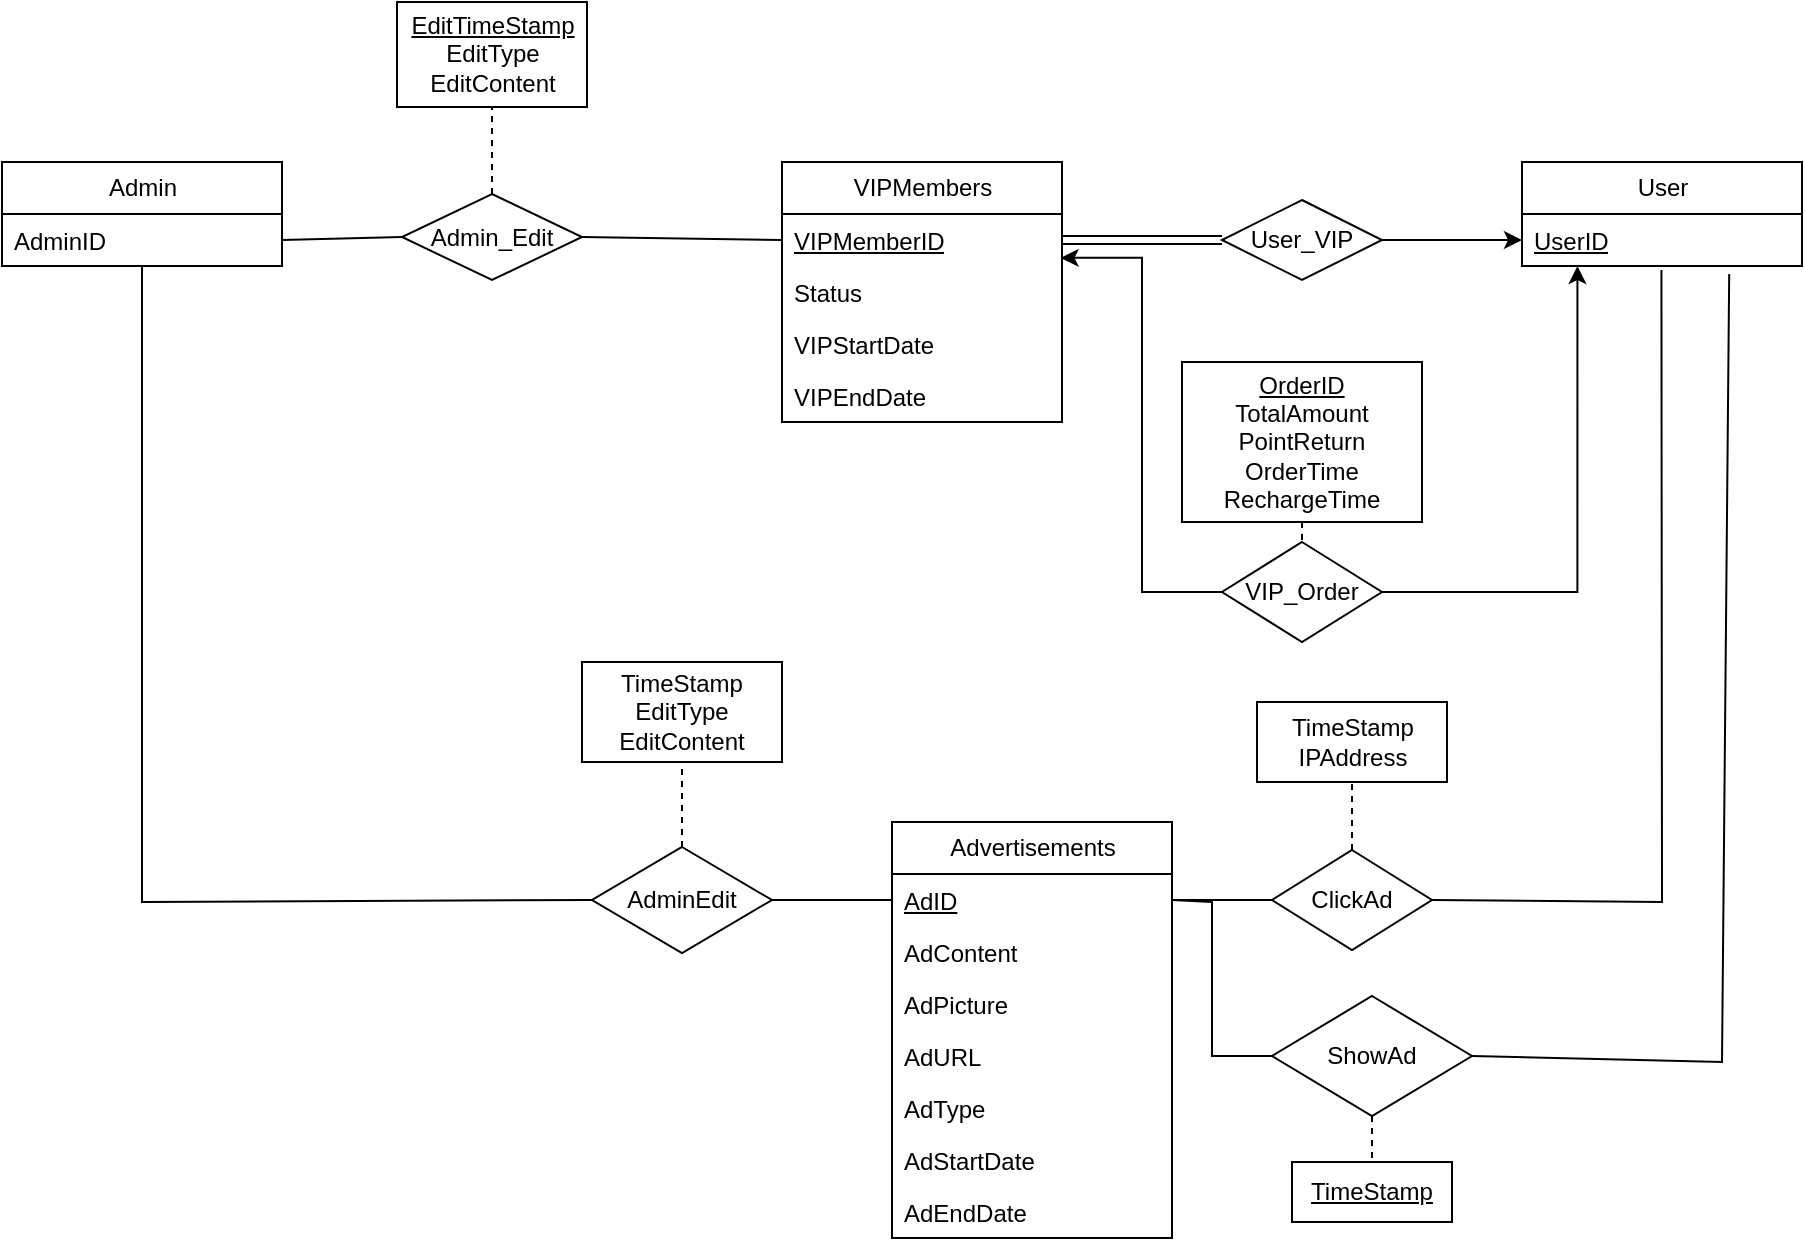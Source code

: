 <mxfile version="20.5.3" type="embed"><diagram id="23iRSUPoRavnBvh4doch" name="Page-1"><mxGraphModel dx="2034" dy="733" grid="1" gridSize="10" guides="1" tooltips="1" connect="1" arrows="1" fold="1" page="1" pageScale="1" pageWidth="827" pageHeight="1169" math="0" shadow="0"><root><mxCell id="0"/><mxCell id="1" parent="0"/><mxCell id="2" value="VIPMembers" style="swimlane;fontStyle=0;childLayout=stackLayout;horizontal=1;startSize=26;fillColor=none;horizontalStack=0;resizeParent=1;resizeParentMax=0;resizeLast=0;collapsible=1;marginBottom=0;html=1;" parent="1" vertex="1"><mxGeometry x="80" y="250" width="140" height="130" as="geometry"/></mxCell><mxCell id="3" value="&lt;u&gt;VIPMemberID&lt;/u&gt;" style="text;strokeColor=none;fillColor=none;align=left;verticalAlign=top;spacingLeft=4;spacingRight=4;overflow=hidden;rotatable=0;points=[[0,0.5],[1,0.5]];portConstraint=eastwest;whiteSpace=wrap;html=1;" parent="2" vertex="1"><mxGeometry y="26" width="140" height="26" as="geometry"/></mxCell><mxCell id="4" value="Status" style="text;strokeColor=none;fillColor=none;align=left;verticalAlign=top;spacingLeft=4;spacingRight=4;overflow=hidden;rotatable=0;points=[[0,0.5],[1,0.5]];portConstraint=eastwest;whiteSpace=wrap;html=1;" parent="2" vertex="1"><mxGeometry y="52" width="140" height="26" as="geometry"/></mxCell><mxCell id="5" value="VIPStartDate" style="text;strokeColor=none;fillColor=none;align=left;verticalAlign=top;spacingLeft=4;spacingRight=4;overflow=hidden;rotatable=0;points=[[0,0.5],[1,0.5]];portConstraint=eastwest;whiteSpace=wrap;html=1;" parent="2" vertex="1"><mxGeometry y="78" width="140" height="26" as="geometry"/></mxCell><mxCell id="6" value="VIPEndDate" style="text;strokeColor=none;fillColor=none;align=left;verticalAlign=top;spacingLeft=4;spacingRight=4;overflow=hidden;rotatable=0;points=[[0,0.5],[1,0.5]];portConstraint=eastwest;whiteSpace=wrap;html=1;" parent="2" vertex="1"><mxGeometry y="104" width="140" height="26" as="geometry"/></mxCell><mxCell id="7" style="edgeStyle=orthogonalEdgeStyle;rounded=0;orthogonalLoop=1;jettySize=auto;html=1;exitX=1;exitY=0.5;exitDx=0;exitDy=0;" parent="1" source="8" target="10" edge="1"><mxGeometry relative="1" as="geometry"/></mxCell><mxCell id="8" value="User_VIP" style="rhombus;whiteSpace=wrap;html=1;" parent="1" vertex="1"><mxGeometry x="300" y="269" width="80" height="40" as="geometry"/></mxCell><mxCell id="9" value="User" style="swimlane;fontStyle=0;childLayout=stackLayout;horizontal=1;startSize=26;fillColor=none;horizontalStack=0;resizeParent=1;resizeParentMax=0;resizeLast=0;collapsible=1;marginBottom=0;html=1;" parent="1" vertex="1"><mxGeometry x="450" y="250" width="140" height="52" as="geometry"/></mxCell><mxCell id="10" value="&lt;u&gt;UserID&lt;/u&gt;" style="text;strokeColor=none;fillColor=none;align=left;verticalAlign=top;spacingLeft=4;spacingRight=4;overflow=hidden;rotatable=0;points=[[0,0.5],[1,0.5]];portConstraint=eastwest;whiteSpace=wrap;html=1;" parent="9" vertex="1"><mxGeometry y="26" width="140" height="26" as="geometry"/></mxCell><mxCell id="11" style="edgeStyle=orthogonalEdgeStyle;rounded=0;orthogonalLoop=1;jettySize=auto;html=1;exitX=1;exitY=0.5;exitDx=0;exitDy=0;entryX=0.198;entryY=1;entryDx=0;entryDy=0;entryPerimeter=0;" parent="1" source="13" target="10" edge="1"><mxGeometry relative="1" as="geometry"/></mxCell><mxCell id="12" style="edgeStyle=orthogonalEdgeStyle;rounded=0;orthogonalLoop=1;jettySize=auto;html=1;exitX=0;exitY=0.5;exitDx=0;exitDy=0;entryX=0.995;entryY=0.844;entryDx=0;entryDy=0;entryPerimeter=0;" parent="1" source="13" target="3" edge="1"><mxGeometry relative="1" as="geometry"/></mxCell><mxCell id="13" value="VIP_Order" style="rhombus;whiteSpace=wrap;html=1;" parent="1" vertex="1"><mxGeometry x="300" y="440" width="80" height="50" as="geometry"/></mxCell><mxCell id="14" value="" style="endArrow=none;dashed=1;html=1;rounded=0;exitX=0.5;exitY=1;exitDx=0;exitDy=0;entryX=0.5;entryY=0;entryDx=0;entryDy=0;" parent="1" source="21" target="13" edge="1"><mxGeometry width="50" height="50" relative="1" as="geometry"><mxPoint x="340" y="500" as="sourcePoint"/><mxPoint x="340" y="420" as="targetPoint"/></mxGeometry></mxCell><mxCell id="15" value="Admin_Edit" style="rhombus;whiteSpace=wrap;html=1;" parent="1" vertex="1"><mxGeometry x="-110" y="266" width="90" height="43" as="geometry"/></mxCell><mxCell id="16" value="&lt;u&gt;EditTimeStamp&lt;/u&gt;&lt;br&gt;EditType&lt;br&gt;EditContent" style="whiteSpace=wrap;html=1;" parent="1" vertex="1"><mxGeometry x="-112.5" y="170" width="95" height="52.5" as="geometry"/></mxCell><mxCell id="17" value="" style="endArrow=none;dashed=1;html=1;rounded=0;exitX=0.5;exitY=0;exitDx=0;exitDy=0;entryX=0.5;entryY=1;entryDx=0;entryDy=0;" parent="1" source="15" target="16" edge="1"><mxGeometry width="50" height="50" relative="1" as="geometry"><mxPoint x="-140" y="262.5" as="sourcePoint"/><mxPoint x="-90" y="212.5" as="targetPoint"/></mxGeometry></mxCell><mxCell id="18" value="Admin" style="swimlane;fontStyle=0;childLayout=stackLayout;horizontal=1;startSize=26;fillColor=none;horizontalStack=0;resizeParent=1;resizeParentMax=0;resizeLast=0;collapsible=1;marginBottom=0;html=1;" parent="1" vertex="1"><mxGeometry x="-310" y="250" width="140" height="52" as="geometry"/></mxCell><mxCell id="19" value="AdminID" style="text;strokeColor=none;fillColor=none;align=left;verticalAlign=top;spacingLeft=4;spacingRight=4;overflow=hidden;rotatable=0;points=[[0,0.5],[1,0.5]];portConstraint=eastwest;whiteSpace=wrap;html=1;" parent="18" vertex="1"><mxGeometry y="26" width="140" height="26" as="geometry"/></mxCell><mxCell id="20" value="" style="shape=link;html=1;rounded=0;exitX=1;exitY=0.5;exitDx=0;exitDy=0;entryX=0;entryY=0.5;entryDx=0;entryDy=0;" parent="1" source="3" target="8" edge="1"><mxGeometry width="100" relative="1" as="geometry"><mxPoint x="310" y="340" as="sourcePoint"/><mxPoint x="410" y="340" as="targetPoint"/><Array as="points"/></mxGeometry></mxCell><mxCell id="21" value="&lt;u style=&quot;&quot;&gt;OrderID&lt;br&gt;&lt;/u&gt;&lt;span style=&quot;text-align: left;&quot;&gt;TotalAmount&lt;br&gt;&lt;/span&gt;&lt;span style=&quot;text-align: left;&quot;&gt;PointReturn&lt;br&gt;&lt;/span&gt;&lt;span style=&quot;text-align: left;&quot;&gt;OrderTime&lt;br&gt;&lt;/span&gt;&lt;span style=&quot;text-align: left;&quot;&gt;RechargeTime&lt;/span&gt;&lt;u style=&quot;&quot;&gt;&lt;br&gt;&lt;/u&gt;" style="rounded=0;whiteSpace=wrap;html=1;" parent="1" vertex="1"><mxGeometry x="280" y="350" width="120" height="80" as="geometry"/></mxCell><mxCell id="22" value="" style="endArrow=none;html=1;rounded=0;entryX=0;entryY=0.5;entryDx=0;entryDy=0;exitX=1;exitY=0.5;exitDx=0;exitDy=0;" parent="1" source="15" target="3" edge="1"><mxGeometry width="50" height="50" relative="1" as="geometry"><mxPoint x="-20" y="410" as="sourcePoint"/><mxPoint x="30" y="360" as="targetPoint"/></mxGeometry></mxCell><mxCell id="23" value="" style="endArrow=none;html=1;rounded=0;entryX=0;entryY=0.5;entryDx=0;entryDy=0;exitX=1;exitY=0.5;exitDx=0;exitDy=0;" parent="1" source="19" target="15" edge="1"><mxGeometry width="50" height="50" relative="1" as="geometry"><mxPoint x="-150" y="442.5" as="sourcePoint"/><mxPoint x="-100" y="392.5" as="targetPoint"/></mxGeometry></mxCell><mxCell id="24" value="Advertisements" style="swimlane;fontStyle=0;childLayout=stackLayout;horizontal=1;startSize=26;fillColor=none;horizontalStack=0;resizeParent=1;resizeParentMax=0;resizeLast=0;collapsible=1;marginBottom=0;html=1;" parent="1" vertex="1"><mxGeometry x="135" y="580" width="140" height="208" as="geometry"/></mxCell><mxCell id="25" value="&lt;u&gt;AdID&lt;/u&gt;" style="text;strokeColor=none;fillColor=none;align=left;verticalAlign=top;spacingLeft=4;spacingRight=4;overflow=hidden;rotatable=0;points=[[0,0.5],[1,0.5]];portConstraint=eastwest;whiteSpace=wrap;html=1;" parent="24" vertex="1"><mxGeometry y="26" width="140" height="26" as="geometry"/></mxCell><mxCell id="26" value="AdContent" style="text;strokeColor=none;fillColor=none;align=left;verticalAlign=top;spacingLeft=4;spacingRight=4;overflow=hidden;rotatable=0;points=[[0,0.5],[1,0.5]];portConstraint=eastwest;whiteSpace=wrap;html=1;" parent="24" vertex="1"><mxGeometry y="52" width="140" height="26" as="geometry"/></mxCell><mxCell id="27" value="AdPicture" style="text;strokeColor=none;fillColor=none;align=left;verticalAlign=top;spacingLeft=4;spacingRight=4;overflow=hidden;rotatable=0;points=[[0,0.5],[1,0.5]];portConstraint=eastwest;whiteSpace=wrap;html=1;" parent="24" vertex="1"><mxGeometry y="78" width="140" height="26" as="geometry"/></mxCell><mxCell id="28" value="AdURL" style="text;strokeColor=none;fillColor=none;align=left;verticalAlign=top;spacingLeft=4;spacingRight=4;overflow=hidden;rotatable=0;points=[[0,0.5],[1,0.5]];portConstraint=eastwest;whiteSpace=wrap;html=1;" parent="24" vertex="1"><mxGeometry y="104" width="140" height="26" as="geometry"/></mxCell><mxCell id="29" value="AdType" style="text;strokeColor=none;fillColor=none;align=left;verticalAlign=top;spacingLeft=4;spacingRight=4;overflow=hidden;rotatable=0;points=[[0,0.5],[1,0.5]];portConstraint=eastwest;whiteSpace=wrap;html=1;" parent="24" vertex="1"><mxGeometry y="130" width="140" height="26" as="geometry"/></mxCell><mxCell id="30" value="AdStartDate" style="text;strokeColor=none;fillColor=none;align=left;verticalAlign=top;spacingLeft=4;spacingRight=4;overflow=hidden;rotatable=0;points=[[0,0.5],[1,0.5]];portConstraint=eastwest;whiteSpace=wrap;html=1;" parent="24" vertex="1"><mxGeometry y="156" width="140" height="26" as="geometry"/></mxCell><mxCell id="31" value="AdEndDate" style="text;strokeColor=none;fillColor=none;align=left;verticalAlign=top;spacingLeft=4;spacingRight=4;overflow=hidden;rotatable=0;points=[[0,0.5],[1,0.5]];portConstraint=eastwest;whiteSpace=wrap;html=1;" parent="24" vertex="1"><mxGeometry y="182" width="140" height="26" as="geometry"/></mxCell><mxCell id="32" value="ShowAd" style="rhombus;whiteSpace=wrap;html=1;" parent="1" vertex="1"><mxGeometry x="325" y="667" width="100" height="60" as="geometry"/></mxCell><mxCell id="33" value="" style="endArrow=none;dashed=1;html=1;rounded=0;exitX=0.5;exitY=1;exitDx=0;exitDy=0;entryX=0.5;entryY=0;entryDx=0;entryDy=0;" parent="1" source="32" target="34" edge="1"><mxGeometry width="50" height="50" relative="1" as="geometry"><mxPoint x="225" y="860" as="sourcePoint"/><mxPoint x="275" y="810" as="targetPoint"/><Array as="points"/></mxGeometry></mxCell><mxCell id="34" value="&lt;u&gt;TimeStamp&lt;/u&gt;" style="rounded=0;whiteSpace=wrap;html=1;" parent="1" vertex="1"><mxGeometry x="335" y="750" width="80" height="30" as="geometry"/></mxCell><mxCell id="37" value="ClickAd" style="rhombus;whiteSpace=wrap;html=1;" parent="1" vertex="1"><mxGeometry x="325" y="594" width="80" height="50" as="geometry"/></mxCell><mxCell id="38" value="TimeStamp&lt;br&gt;IPAddress" style="rounded=0;whiteSpace=wrap;html=1;" parent="1" vertex="1"><mxGeometry x="317.5" y="520" width="95" height="40" as="geometry"/></mxCell><mxCell id="39" value="" style="endArrow=none;dashed=1;html=1;rounded=0;entryX=0.5;entryY=1;entryDx=0;entryDy=0;exitX=0.5;exitY=0;exitDx=0;exitDy=0;" parent="1" source="37" target="38" edge="1"><mxGeometry width="50" height="50" relative="1" as="geometry"><mxPoint x="265" y="640" as="sourcePoint"/><mxPoint x="315" y="590" as="targetPoint"/></mxGeometry></mxCell><mxCell id="40" value="AdminEdit" style="rhombus;whiteSpace=wrap;html=1;" parent="1" vertex="1"><mxGeometry x="-15" y="592.5" width="90" height="53" as="geometry"/></mxCell><mxCell id="41" value="TimeStamp&lt;br&gt;EditType&lt;br&gt;EditContent" style="rounded=0;whiteSpace=wrap;html=1;" parent="1" vertex="1"><mxGeometry x="-20" y="500" width="100" height="50" as="geometry"/></mxCell><mxCell id="42" value="" style="endArrow=none;dashed=1;html=1;rounded=0;entryX=0.5;entryY=1;entryDx=0;entryDy=0;exitX=0.5;exitY=0;exitDx=0;exitDy=0;" parent="1" source="40" target="41" edge="1"><mxGeometry width="50" height="50" relative="1" as="geometry"><mxPoint x="-55" y="600" as="sourcePoint"/><mxPoint x="-5" y="550" as="targetPoint"/></mxGeometry></mxCell><mxCell id="45" value="" style="endArrow=none;html=1;rounded=0;entryX=0;entryY=0.5;entryDx=0;entryDy=0;" parent="1" source="19" target="40" edge="1"><mxGeometry width="50" height="50" relative="1" as="geometry"><mxPoint x="-115" y="749" as="sourcePoint"/><mxPoint x="-85" y="774" as="targetPoint"/><Array as="points"><mxPoint x="-240" y="620"/></Array></mxGeometry></mxCell><mxCell id="46" value="" style="endArrow=none;html=1;rounded=0;entryX=0;entryY=0.5;entryDx=0;entryDy=0;exitX=1;exitY=0.5;exitDx=0;exitDy=0;" parent="1" source="40" target="25" edge="1"><mxGeometry width="50" height="50" relative="1" as="geometry"><mxPoint x="-95" y="760" as="sourcePoint"/><mxPoint x="-45" y="710" as="targetPoint"/></mxGeometry></mxCell><mxCell id="47" value="" style="endArrow=none;html=1;rounded=0;entryX=0;entryY=0.5;entryDx=0;entryDy=0;exitX=1;exitY=0.5;exitDx=0;exitDy=0;" parent="1" source="25" target="37" edge="1"><mxGeometry width="50" height="50" relative="1" as="geometry"><mxPoint x="285" y="670" as="sourcePoint"/><mxPoint x="335" y="620" as="targetPoint"/></mxGeometry></mxCell><mxCell id="48" value="" style="endArrow=none;html=1;rounded=0;entryX=0.498;entryY=1.077;entryDx=0;entryDy=0;exitX=1;exitY=0.5;exitDx=0;exitDy=0;entryPerimeter=0;" parent="1" source="37" target="10" edge="1"><mxGeometry width="50" height="50" relative="1" as="geometry"><mxPoint x="365" y="820" as="sourcePoint"/><mxPoint x="415" y="749" as="targetPoint"/><Array as="points"><mxPoint x="520" y="620"/></Array></mxGeometry></mxCell><mxCell id="49" value="" style="endArrow=none;html=1;rounded=0;entryX=0.74;entryY=1.154;entryDx=0;entryDy=0;entryPerimeter=0;exitX=1;exitY=0.5;exitDx=0;exitDy=0;" parent="1" source="32" target="10" edge="1"><mxGeometry width="50" height="50" relative="1" as="geometry"><mxPoint x="485" y="950" as="sourcePoint"/><mxPoint x="489.06" y="764.678" as="targetPoint"/><Array as="points"><mxPoint x="550" y="700"/></Array></mxGeometry></mxCell><mxCell id="50" value="" style="endArrow=none;html=1;rounded=0;entryX=0;entryY=0.5;entryDx=0;entryDy=0;exitX=1;exitY=0.5;exitDx=0;exitDy=0;" parent="1" source="25" target="32" edge="1"><mxGeometry width="50" height="50" relative="1" as="geometry"><mxPoint x="335" y="880" as="sourcePoint"/><mxPoint x="385" y="830" as="targetPoint"/><Array as="points"><mxPoint x="295" y="620"/><mxPoint x="295" y="697"/></Array></mxGeometry></mxCell></root></mxGraphModel></diagram></mxfile>